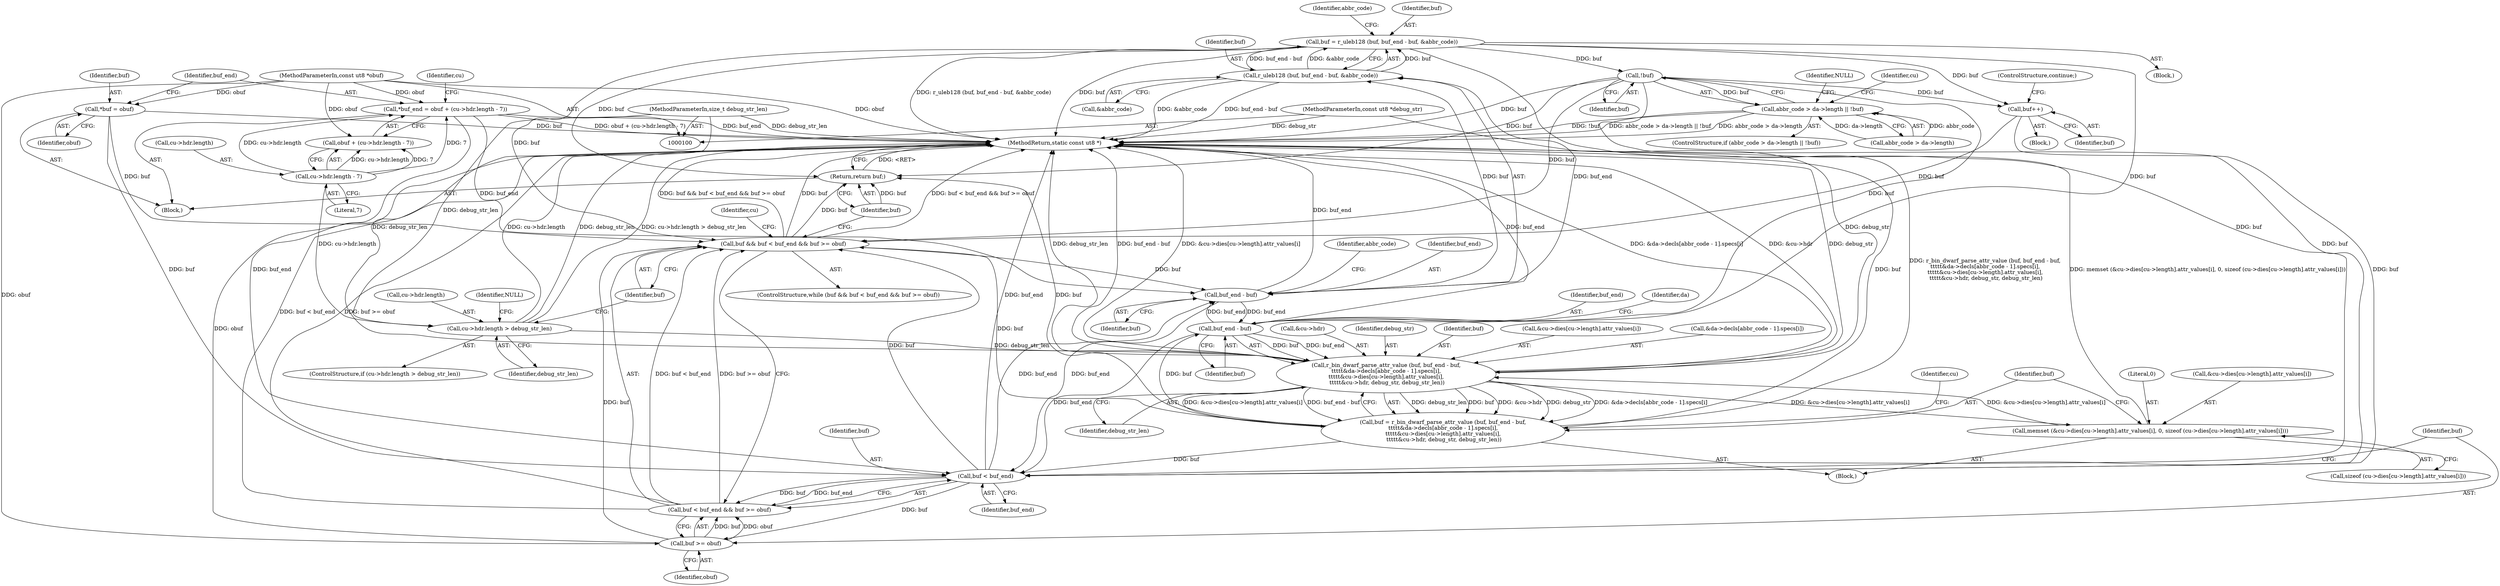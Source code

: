 digraph "0_radare2_bd1bab05083d80464fea854bf4b5c49aaf1b8401@integer" {
"1000164" [label="(Call,buf = r_uleb128 (buf, buf_end - buf, &abbr_code))"];
"1000166" [label="(Call,r_uleb128 (buf, buf_end - buf, &abbr_code))"];
"1000168" [label="(Call,buf_end - buf)"];
"1000364" [label="(Call,buf_end - buf)"];
"1000360" [label="(Call,buf = r_bin_dwarf_parse_attr_value (buf, buf_end - buf,\n\t\t\t\t\t&da->decls[abbr_code - 1].specs[i],\n\t\t\t\t\t&cu->dies[cu->length].attr_values[i],\n \t\t\t\t\t&cu->hdr, debug_str, debug_str_len))"];
"1000362" [label="(Call,r_bin_dwarf_parse_attr_value (buf, buf_end - buf,\n\t\t\t\t\t&da->decls[abbr_code - 1].specs[i],\n\t\t\t\t\t&cu->dies[cu->length].attr_values[i],\n \t\t\t\t\t&cu->hdr, debug_str, debug_str_len))"];
"1000334" [label="(Call,memset (&cu->dies[cu->length].attr_values[i], 0, sizeof (cu->dies[cu->length].attr_values[i])))"];
"1000106" [label="(MethodParameterIn,const ut8 *debug_str)"];
"1000128" [label="(Call,cu->hdr.length > debug_str_len)"];
"1000118" [label="(Call,cu->hdr.length - 7)"];
"1000107" [label="(MethodParameterIn,size_t debug_str_len)"];
"1000180" [label="(Call,!buf)"];
"1000164" [label="(Call,buf = r_uleb128 (buf, buf_end - buf, &abbr_code))"];
"1000142" [label="(Call,buf < buf_end)"];
"1000213" [label="(Call,buf++)"];
"1000110" [label="(Call,*buf = obuf)"];
"1000102" [label="(MethodParameterIn,const ut8 *obuf)"];
"1000114" [label="(Call,*buf_end = obuf + (cu->hdr.length - 7))"];
"1000139" [label="(Call,buf && buf < buf_end && buf >= obuf)"];
"1000145" [label="(Call,buf >= obuf)"];
"1000141" [label="(Call,buf < buf_end && buf >= obuf)"];
"1000174" [label="(Call,abbr_code > da->length || !buf)"];
"1000453" [label="(Return,return buf;)"];
"1000361" [label="(Identifier,buf)"];
"1000108" [label="(Block,)"];
"1000365" [label="(Identifier,buf_end)"];
"1000116" [label="(Call,obuf + (cu->hdr.length - 7))"];
"1000189" [label="(Identifier,cu)"];
"1000184" [label="(Identifier,NULL)"];
"1000142" [label="(Call,buf < buf_end)"];
"1000453" [label="(Return,return buf;)"];
"1000111" [label="(Identifier,buf)"];
"1000391" [label="(Call,&cu->hdr)"];
"1000395" [label="(Identifier,debug_str)"];
"1000102" [label="(MethodParameterIn,const ut8 *obuf)"];
"1000455" [label="(MethodReturn,static const ut8 *)"];
"1000138" [label="(ControlStructure,while (buf && buf < buf_end && buf >= obuf))"];
"1000454" [label="(Identifier,buf)"];
"1000106" [label="(MethodParameterIn,const ut8 *debug_str)"];
"1000170" [label="(Identifier,buf)"];
"1000145" [label="(Call,buf >= obuf)"];
"1000114" [label="(Call,*buf_end = obuf + (cu->hdr.length - 7))"];
"1000347" [label="(Literal,0)"];
"1000197" [label="(Block,)"];
"1000167" [label="(Identifier,buf)"];
"1000110" [label="(Call,*buf = obuf)"];
"1000180" [label="(Call,!buf)"];
"1000144" [label="(Identifier,buf_end)"];
"1000166" [label="(Call,r_uleb128 (buf, buf_end - buf, &abbr_code))"];
"1000115" [label="(Identifier,buf_end)"];
"1000127" [label="(ControlStructure,if (cu->hdr.length > debug_str_len))"];
"1000275" [label="(Block,)"];
"1000119" [label="(Call,cu->hdr.length)"];
"1000174" [label="(Call,abbr_code > da->length || !buf)"];
"1000124" [label="(Literal,7)"];
"1000213" [label="(Call,buf++)"];
"1000118" [label="(Call,cu->hdr.length - 7)"];
"1000362" [label="(Call,r_bin_dwarf_parse_attr_value (buf, buf_end - buf,\n\t\t\t\t\t&da->decls[abbr_code - 1].specs[i],\n\t\t\t\t\t&cu->dies[cu->length].attr_values[i],\n \t\t\t\t\t&cu->hdr, debug_str, debug_str_len))"];
"1000396" [label="(Identifier,debug_str_len)"];
"1000363" [label="(Identifier,buf)"];
"1000379" [label="(Call,&cu->dies[cu->length].attr_values[i])"];
"1000141" [label="(Call,buf < buf_end && buf >= obuf)"];
"1000173" [label="(ControlStructure,if (abbr_code > da->length || !buf))"];
"1000129" [label="(Call,cu->hdr.length)"];
"1000147" [label="(Identifier,obuf)"];
"1000137" [label="(Identifier,NULL)"];
"1000176" [label="(Identifier,abbr_code)"];
"1000168" [label="(Call,buf_end - buf)"];
"1000131" [label="(Identifier,cu)"];
"1000152" [label="(Identifier,cu)"];
"1000112" [label="(Identifier,obuf)"];
"1000367" [label="(Call,&da->decls[abbr_code - 1].specs[i])"];
"1000366" [label="(Identifier,buf)"];
"1000128" [label="(Call,cu->hdr.length > debug_str_len)"];
"1000165" [label="(Identifier,buf)"];
"1000335" [label="(Call,&cu->dies[cu->length].attr_values[i])"];
"1000172" [label="(Identifier,abbr_code)"];
"1000175" [label="(Call,abbr_code > da->length)"];
"1000348" [label="(Call,sizeof (cu->dies[cu->length].attr_values[i]))"];
"1000334" [label="(Call,memset (&cu->dies[cu->length].attr_values[i], 0, sizeof (cu->dies[cu->length].attr_values[i])))"];
"1000360" [label="(Call,buf = r_bin_dwarf_parse_attr_value (buf, buf_end - buf,\n\t\t\t\t\t&da->decls[abbr_code - 1].specs[i],\n\t\t\t\t\t&cu->dies[cu->length].attr_values[i],\n \t\t\t\t\t&cu->hdr, debug_str, debug_str_len))"];
"1000372" [label="(Identifier,da)"];
"1000364" [label="(Call,buf_end - buf)"];
"1000107" [label="(MethodParameterIn,size_t debug_str_len)"];
"1000181" [label="(Identifier,buf)"];
"1000404" [label="(Identifier,cu)"];
"1000134" [label="(Identifier,debug_str_len)"];
"1000214" [label="(Identifier,buf)"];
"1000148" [label="(Block,)"];
"1000139" [label="(Call,buf && buf < buf_end && buf >= obuf)"];
"1000171" [label="(Call,&abbr_code)"];
"1000164" [label="(Call,buf = r_uleb128 (buf, buf_end - buf, &abbr_code))"];
"1000169" [label="(Identifier,buf_end)"];
"1000143" [label="(Identifier,buf)"];
"1000146" [label="(Identifier,buf)"];
"1000215" [label="(ControlStructure,continue;)"];
"1000140" [label="(Identifier,buf)"];
"1000164" -> "1000148"  [label="AST: "];
"1000164" -> "1000166"  [label="CFG: "];
"1000165" -> "1000164"  [label="AST: "];
"1000166" -> "1000164"  [label="AST: "];
"1000176" -> "1000164"  [label="CFG: "];
"1000164" -> "1000455"  [label="DDG: r_uleb128 (buf, buf_end - buf, &abbr_code)"];
"1000164" -> "1000455"  [label="DDG: buf"];
"1000164" -> "1000139"  [label="DDG: buf"];
"1000164" -> "1000142"  [label="DDG: buf"];
"1000166" -> "1000164"  [label="DDG: buf"];
"1000166" -> "1000164"  [label="DDG: buf_end - buf"];
"1000166" -> "1000164"  [label="DDG: &abbr_code"];
"1000164" -> "1000180"  [label="DDG: buf"];
"1000164" -> "1000213"  [label="DDG: buf"];
"1000164" -> "1000364"  [label="DDG: buf"];
"1000164" -> "1000453"  [label="DDG: buf"];
"1000166" -> "1000171"  [label="CFG: "];
"1000167" -> "1000166"  [label="AST: "];
"1000168" -> "1000166"  [label="AST: "];
"1000171" -> "1000166"  [label="AST: "];
"1000166" -> "1000455"  [label="DDG: buf_end - buf"];
"1000166" -> "1000455"  [label="DDG: &abbr_code"];
"1000168" -> "1000166"  [label="DDG: buf"];
"1000168" -> "1000166"  [label="DDG: buf_end"];
"1000168" -> "1000170"  [label="CFG: "];
"1000169" -> "1000168"  [label="AST: "];
"1000170" -> "1000168"  [label="AST: "];
"1000172" -> "1000168"  [label="CFG: "];
"1000168" -> "1000455"  [label="DDG: buf_end"];
"1000168" -> "1000142"  [label="DDG: buf_end"];
"1000364" -> "1000168"  [label="DDG: buf_end"];
"1000142" -> "1000168"  [label="DDG: buf_end"];
"1000114" -> "1000168"  [label="DDG: buf_end"];
"1000139" -> "1000168"  [label="DDG: buf"];
"1000168" -> "1000364"  [label="DDG: buf_end"];
"1000364" -> "1000362"  [label="AST: "];
"1000364" -> "1000366"  [label="CFG: "];
"1000365" -> "1000364"  [label="AST: "];
"1000366" -> "1000364"  [label="AST: "];
"1000372" -> "1000364"  [label="CFG: "];
"1000364" -> "1000455"  [label="DDG: buf_end"];
"1000364" -> "1000142"  [label="DDG: buf_end"];
"1000364" -> "1000362"  [label="DDG: buf"];
"1000364" -> "1000362"  [label="DDG: buf_end"];
"1000360" -> "1000364"  [label="DDG: buf"];
"1000180" -> "1000364"  [label="DDG: buf"];
"1000360" -> "1000275"  [label="AST: "];
"1000360" -> "1000362"  [label="CFG: "];
"1000361" -> "1000360"  [label="AST: "];
"1000362" -> "1000360"  [label="AST: "];
"1000404" -> "1000360"  [label="CFG: "];
"1000360" -> "1000455"  [label="DDG: buf"];
"1000360" -> "1000455"  [label="DDG: r_bin_dwarf_parse_attr_value (buf, buf_end - buf,\n\t\t\t\t\t&da->decls[abbr_code - 1].specs[i],\n\t\t\t\t\t&cu->dies[cu->length].attr_values[i],\n \t\t\t\t\t&cu->hdr, debug_str, debug_str_len)"];
"1000360" -> "1000139"  [label="DDG: buf"];
"1000360" -> "1000142"  [label="DDG: buf"];
"1000362" -> "1000360"  [label="DDG: debug_str_len"];
"1000362" -> "1000360"  [label="DDG: buf"];
"1000362" -> "1000360"  [label="DDG: &cu->hdr"];
"1000362" -> "1000360"  [label="DDG: debug_str"];
"1000362" -> "1000360"  [label="DDG: &da->decls[abbr_code - 1].specs[i]"];
"1000362" -> "1000360"  [label="DDG: buf_end - buf"];
"1000362" -> "1000360"  [label="DDG: &cu->dies[cu->length].attr_values[i]"];
"1000360" -> "1000453"  [label="DDG: buf"];
"1000362" -> "1000396"  [label="CFG: "];
"1000363" -> "1000362"  [label="AST: "];
"1000367" -> "1000362"  [label="AST: "];
"1000379" -> "1000362"  [label="AST: "];
"1000391" -> "1000362"  [label="AST: "];
"1000395" -> "1000362"  [label="AST: "];
"1000396" -> "1000362"  [label="AST: "];
"1000362" -> "1000455"  [label="DDG: debug_str_len"];
"1000362" -> "1000455"  [label="DDG: buf_end - buf"];
"1000362" -> "1000455"  [label="DDG: &cu->dies[cu->length].attr_values[i]"];
"1000362" -> "1000455"  [label="DDG: &da->decls[abbr_code - 1].specs[i]"];
"1000362" -> "1000455"  [label="DDG: &cu->hdr"];
"1000362" -> "1000455"  [label="DDG: debug_str"];
"1000362" -> "1000334"  [label="DDG: &cu->dies[cu->length].attr_values[i]"];
"1000334" -> "1000362"  [label="DDG: &cu->dies[cu->length].attr_values[i]"];
"1000106" -> "1000362"  [label="DDG: debug_str"];
"1000128" -> "1000362"  [label="DDG: debug_str_len"];
"1000107" -> "1000362"  [label="DDG: debug_str_len"];
"1000334" -> "1000275"  [label="AST: "];
"1000334" -> "1000348"  [label="CFG: "];
"1000335" -> "1000334"  [label="AST: "];
"1000347" -> "1000334"  [label="AST: "];
"1000348" -> "1000334"  [label="AST: "];
"1000361" -> "1000334"  [label="CFG: "];
"1000334" -> "1000455"  [label="DDG: memset (&cu->dies[cu->length].attr_values[i], 0, sizeof (cu->dies[cu->length].attr_values[i]))"];
"1000106" -> "1000100"  [label="AST: "];
"1000106" -> "1000455"  [label="DDG: debug_str"];
"1000128" -> "1000127"  [label="AST: "];
"1000128" -> "1000134"  [label="CFG: "];
"1000129" -> "1000128"  [label="AST: "];
"1000134" -> "1000128"  [label="AST: "];
"1000137" -> "1000128"  [label="CFG: "];
"1000140" -> "1000128"  [label="CFG: "];
"1000128" -> "1000455"  [label="DDG: cu->hdr.length"];
"1000128" -> "1000455"  [label="DDG: debug_str_len"];
"1000128" -> "1000455"  [label="DDG: cu->hdr.length > debug_str_len"];
"1000118" -> "1000128"  [label="DDG: cu->hdr.length"];
"1000107" -> "1000128"  [label="DDG: debug_str_len"];
"1000118" -> "1000116"  [label="AST: "];
"1000118" -> "1000124"  [label="CFG: "];
"1000119" -> "1000118"  [label="AST: "];
"1000124" -> "1000118"  [label="AST: "];
"1000116" -> "1000118"  [label="CFG: "];
"1000118" -> "1000114"  [label="DDG: cu->hdr.length"];
"1000118" -> "1000114"  [label="DDG: 7"];
"1000118" -> "1000116"  [label="DDG: cu->hdr.length"];
"1000118" -> "1000116"  [label="DDG: 7"];
"1000107" -> "1000100"  [label="AST: "];
"1000107" -> "1000455"  [label="DDG: debug_str_len"];
"1000180" -> "1000174"  [label="AST: "];
"1000180" -> "1000181"  [label="CFG: "];
"1000181" -> "1000180"  [label="AST: "];
"1000174" -> "1000180"  [label="CFG: "];
"1000180" -> "1000455"  [label="DDG: buf"];
"1000180" -> "1000139"  [label="DDG: buf"];
"1000180" -> "1000142"  [label="DDG: buf"];
"1000180" -> "1000174"  [label="DDG: buf"];
"1000180" -> "1000213"  [label="DDG: buf"];
"1000180" -> "1000453"  [label="DDG: buf"];
"1000142" -> "1000141"  [label="AST: "];
"1000142" -> "1000144"  [label="CFG: "];
"1000143" -> "1000142"  [label="AST: "];
"1000144" -> "1000142"  [label="AST: "];
"1000146" -> "1000142"  [label="CFG: "];
"1000141" -> "1000142"  [label="CFG: "];
"1000142" -> "1000455"  [label="DDG: buf_end"];
"1000142" -> "1000139"  [label="DDG: buf"];
"1000142" -> "1000141"  [label="DDG: buf"];
"1000142" -> "1000141"  [label="DDG: buf_end"];
"1000213" -> "1000142"  [label="DDG: buf"];
"1000110" -> "1000142"  [label="DDG: buf"];
"1000114" -> "1000142"  [label="DDG: buf_end"];
"1000142" -> "1000145"  [label="DDG: buf"];
"1000213" -> "1000197"  [label="AST: "];
"1000213" -> "1000214"  [label="CFG: "];
"1000214" -> "1000213"  [label="AST: "];
"1000215" -> "1000213"  [label="CFG: "];
"1000213" -> "1000139"  [label="DDG: buf"];
"1000110" -> "1000108"  [label="AST: "];
"1000110" -> "1000112"  [label="CFG: "];
"1000111" -> "1000110"  [label="AST: "];
"1000112" -> "1000110"  [label="AST: "];
"1000115" -> "1000110"  [label="CFG: "];
"1000110" -> "1000455"  [label="DDG: buf"];
"1000102" -> "1000110"  [label="DDG: obuf"];
"1000110" -> "1000139"  [label="DDG: buf"];
"1000102" -> "1000100"  [label="AST: "];
"1000102" -> "1000455"  [label="DDG: obuf"];
"1000102" -> "1000114"  [label="DDG: obuf"];
"1000102" -> "1000116"  [label="DDG: obuf"];
"1000102" -> "1000145"  [label="DDG: obuf"];
"1000114" -> "1000108"  [label="AST: "];
"1000114" -> "1000116"  [label="CFG: "];
"1000115" -> "1000114"  [label="AST: "];
"1000116" -> "1000114"  [label="AST: "];
"1000131" -> "1000114"  [label="CFG: "];
"1000114" -> "1000455"  [label="DDG: buf_end"];
"1000114" -> "1000455"  [label="DDG: obuf + (cu->hdr.length - 7)"];
"1000139" -> "1000138"  [label="AST: "];
"1000139" -> "1000140"  [label="CFG: "];
"1000139" -> "1000141"  [label="CFG: "];
"1000140" -> "1000139"  [label="AST: "];
"1000141" -> "1000139"  [label="AST: "];
"1000152" -> "1000139"  [label="CFG: "];
"1000454" -> "1000139"  [label="CFG: "];
"1000139" -> "1000455"  [label="DDG: buf < buf_end && buf >= obuf"];
"1000139" -> "1000455"  [label="DDG: buf && buf < buf_end && buf >= obuf"];
"1000139" -> "1000455"  [label="DDG: buf"];
"1000145" -> "1000139"  [label="DDG: buf"];
"1000141" -> "1000139"  [label="DDG: buf < buf_end"];
"1000141" -> "1000139"  [label="DDG: buf >= obuf"];
"1000139" -> "1000453"  [label="DDG: buf"];
"1000145" -> "1000141"  [label="AST: "];
"1000145" -> "1000147"  [label="CFG: "];
"1000146" -> "1000145"  [label="AST: "];
"1000147" -> "1000145"  [label="AST: "];
"1000141" -> "1000145"  [label="CFG: "];
"1000145" -> "1000455"  [label="DDG: obuf"];
"1000145" -> "1000141"  [label="DDG: buf"];
"1000145" -> "1000141"  [label="DDG: obuf"];
"1000141" -> "1000455"  [label="DDG: buf < buf_end"];
"1000141" -> "1000455"  [label="DDG: buf >= obuf"];
"1000174" -> "1000173"  [label="AST: "];
"1000174" -> "1000175"  [label="CFG: "];
"1000175" -> "1000174"  [label="AST: "];
"1000184" -> "1000174"  [label="CFG: "];
"1000189" -> "1000174"  [label="CFG: "];
"1000174" -> "1000455"  [label="DDG: !buf"];
"1000174" -> "1000455"  [label="DDG: abbr_code > da->length || !buf"];
"1000174" -> "1000455"  [label="DDG: abbr_code > da->length"];
"1000175" -> "1000174"  [label="DDG: abbr_code"];
"1000175" -> "1000174"  [label="DDG: da->length"];
"1000453" -> "1000108"  [label="AST: "];
"1000453" -> "1000454"  [label="CFG: "];
"1000454" -> "1000453"  [label="AST: "];
"1000455" -> "1000453"  [label="CFG: "];
"1000453" -> "1000455"  [label="DDG: <RET>"];
"1000454" -> "1000453"  [label="DDG: buf"];
}
